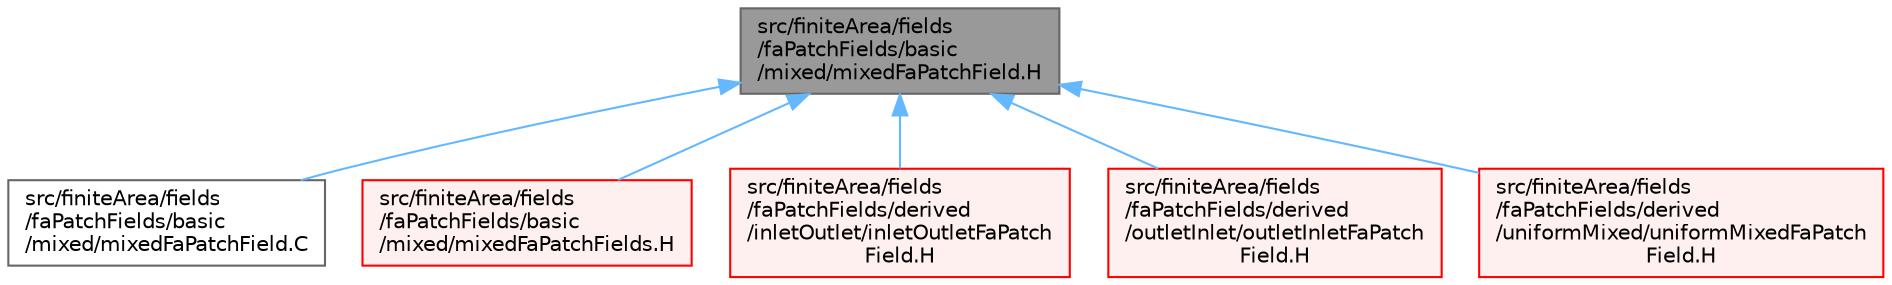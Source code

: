 digraph "src/finiteArea/fields/faPatchFields/basic/mixed/mixedFaPatchField.H"
{
 // LATEX_PDF_SIZE
  bgcolor="transparent";
  edge [fontname=Helvetica,fontsize=10,labelfontname=Helvetica,labelfontsize=10];
  node [fontname=Helvetica,fontsize=10,shape=box,height=0.2,width=0.4];
  Node1 [id="Node000001",label="src/finiteArea/fields\l/faPatchFields/basic\l/mixed/mixedFaPatchField.H",height=0.2,width=0.4,color="gray40", fillcolor="grey60", style="filled", fontcolor="black",tooltip=" "];
  Node1 -> Node2 [id="edge1_Node000001_Node000002",dir="back",color="steelblue1",style="solid",tooltip=" "];
  Node2 [id="Node000002",label="src/finiteArea/fields\l/faPatchFields/basic\l/mixed/mixedFaPatchField.C",height=0.2,width=0.4,color="grey40", fillcolor="white", style="filled",URL="$mixedFaPatchField_8C.html",tooltip=" "];
  Node1 -> Node3 [id="edge2_Node000001_Node000003",dir="back",color="steelblue1",style="solid",tooltip=" "];
  Node3 [id="Node000003",label="src/finiteArea/fields\l/faPatchFields/basic\l/mixed/mixedFaPatchFields.H",height=0.2,width=0.4,color="red", fillcolor="#FFF0F0", style="filled",URL="$mixedFaPatchFields_8H.html",tooltip=" "];
  Node1 -> Node5 [id="edge3_Node000001_Node000005",dir="back",color="steelblue1",style="solid",tooltip=" "];
  Node5 [id="Node000005",label="src/finiteArea/fields\l/faPatchFields/derived\l/inletOutlet/inletOutletFaPatch\lField.H",height=0.2,width=0.4,color="red", fillcolor="#FFF0F0", style="filled",URL="$inletOutletFaPatchField_8H.html",tooltip=" "];
  Node1 -> Node9 [id="edge4_Node000001_Node000009",dir="back",color="steelblue1",style="solid",tooltip=" "];
  Node9 [id="Node000009",label="src/finiteArea/fields\l/faPatchFields/derived\l/outletInlet/outletInletFaPatch\lField.H",height=0.2,width=0.4,color="red", fillcolor="#FFF0F0", style="filled",URL="$outletInletFaPatchField_8H.html",tooltip=" "];
  Node1 -> Node13 [id="edge5_Node000001_Node000013",dir="back",color="steelblue1",style="solid",tooltip=" "];
  Node13 [id="Node000013",label="src/finiteArea/fields\l/faPatchFields/derived\l/uniformMixed/uniformMixedFaPatch\lField.H",height=0.2,width=0.4,color="red", fillcolor="#FFF0F0", style="filled",URL="$uniformMixedFaPatchField_8H.html",tooltip=" "];
}
